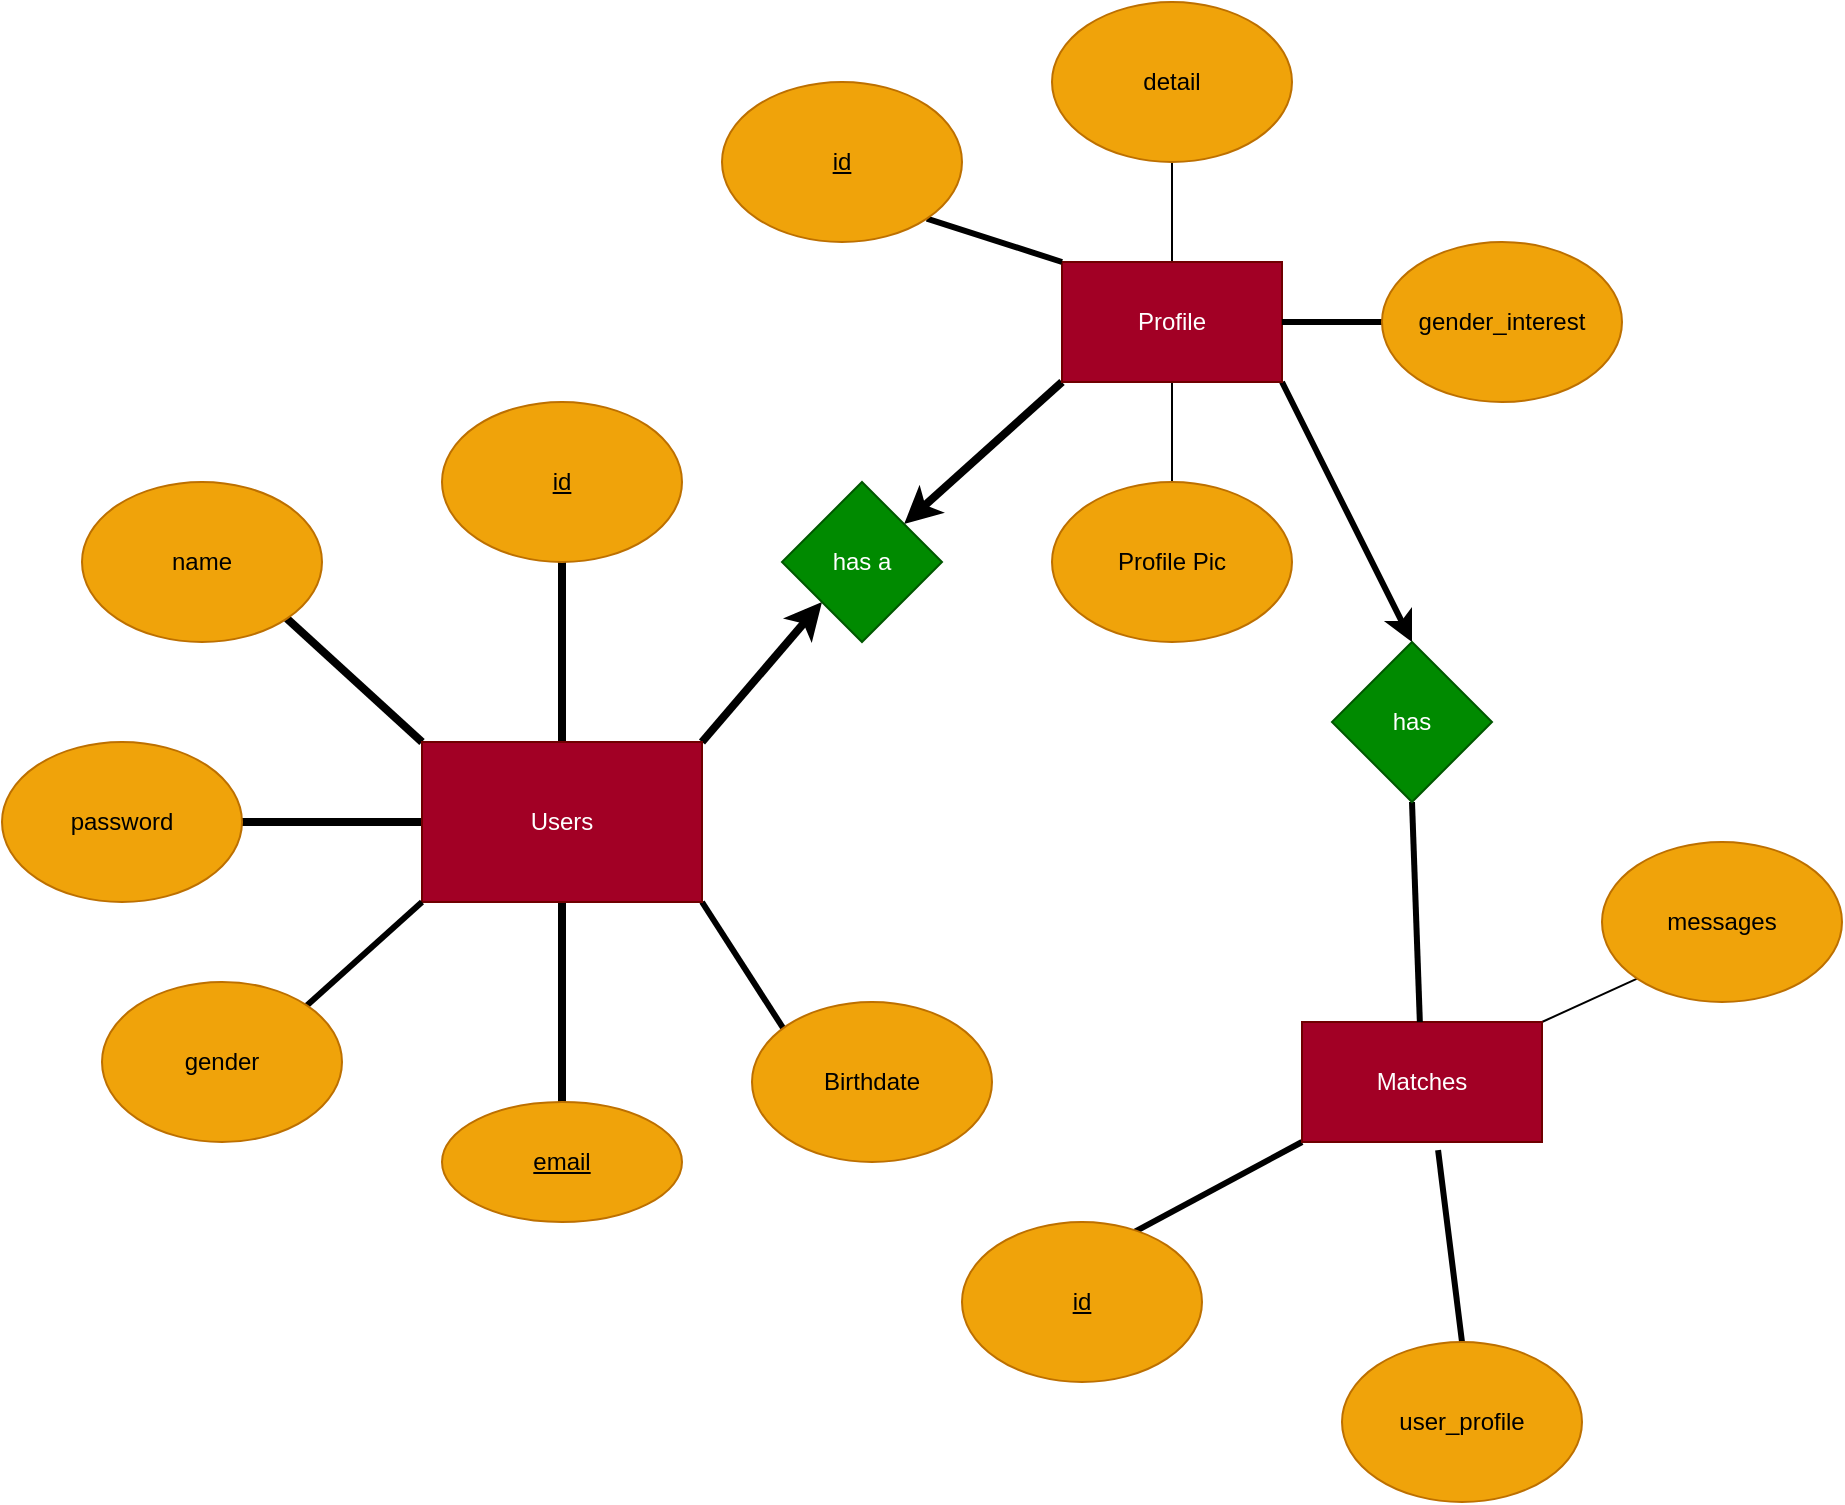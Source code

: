 <mxfile>
    <diagram id="hbJWTQINGCKdcyjshJs8" name="Page-1">
        <mxGraphModel dx="686" dy="765" grid="1" gridSize="10" guides="1" tooltips="1" connect="1" arrows="1" fold="1" page="1" pageScale="1" pageWidth="850" pageHeight="1100" math="0" shadow="0">
            <root>
                <mxCell id="0"/>
                <mxCell id="1" parent="0"/>
                <mxCell id="6" style="edgeStyle=none;html=1;exitX=0.5;exitY=0;exitDx=0;exitDy=0;entryX=0.5;entryY=1;entryDx=0;entryDy=0;endArrow=none;endFill=0;strokeWidth=4;" parent="1" source="2" target="5" edge="1">
                    <mxGeometry relative="1" as="geometry"/>
                </mxCell>
                <mxCell id="19" value="" style="edgeStyle=none;html=1;endArrow=none;endFill=0;strokeWidth=4;" parent="1" source="2" target="18" edge="1">
                    <mxGeometry relative="1" as="geometry"/>
                </mxCell>
                <mxCell id="28" style="edgeStyle=none;html=1;exitX=0;exitY=0;exitDx=0;exitDy=0;entryX=1;entryY=1;entryDx=0;entryDy=0;endArrow=none;endFill=0;strokeWidth=4;" parent="1" source="2" target="27" edge="1">
                    <mxGeometry relative="1" as="geometry"/>
                </mxCell>
                <mxCell id="30" style="edgeStyle=none;html=1;exitX=0;exitY=0.5;exitDx=0;exitDy=0;entryX=1;entryY=0.5;entryDx=0;entryDy=0;endArrow=none;endFill=0;strokeWidth=4;" parent="1" source="2" target="12" edge="1">
                    <mxGeometry relative="1" as="geometry"/>
                </mxCell>
                <mxCell id="34" style="edgeStyle=none;html=1;exitX=1;exitY=0;exitDx=0;exitDy=0;entryX=0;entryY=1;entryDx=0;entryDy=0;endArrow=classic;endFill=1;strokeWidth=4;" parent="1" source="2" target="32" edge="1">
                    <mxGeometry relative="1" as="geometry"/>
                </mxCell>
                <mxCell id="45" style="edgeStyle=none;html=1;exitX=1;exitY=1;exitDx=0;exitDy=0;entryX=0.167;entryY=0.25;entryDx=0;entryDy=0;entryPerimeter=0;endArrow=none;endFill=0;strokeWidth=3;" parent="1" source="2" target="44" edge="1">
                    <mxGeometry relative="1" as="geometry"/>
                </mxCell>
                <mxCell id="2" value="Users" style="rounded=0;whiteSpace=wrap;html=1;fillColor=#a20025;fontColor=#ffffff;strokeColor=#6F0000;" parent="1" vertex="1">
                    <mxGeometry x="260" y="370" width="140" height="80" as="geometry"/>
                </mxCell>
                <mxCell id="5" value="&lt;u&gt;id&lt;/u&gt;" style="ellipse;whiteSpace=wrap;html=1;fillColor=#f0a30a;fontColor=#000000;strokeColor=#BD7000;" parent="1" vertex="1">
                    <mxGeometry x="270" y="200" width="120" height="80" as="geometry"/>
                </mxCell>
                <mxCell id="12" value="password" style="ellipse;whiteSpace=wrap;html=1;fillColor=#f0a30a;fontColor=#000000;strokeColor=#BD7000;" parent="1" vertex="1">
                    <mxGeometry x="50" y="370" width="120" height="80" as="geometry"/>
                </mxCell>
                <mxCell id="18" value="&lt;u&gt;email&lt;/u&gt;" style="ellipse;whiteSpace=wrap;html=1;rounded=0;fillColor=#f0a30a;fontColor=#000000;strokeColor=#BD7000;" parent="1" vertex="1">
                    <mxGeometry x="270" y="550" width="120" height="60" as="geometry"/>
                </mxCell>
                <mxCell id="43" style="edgeStyle=none;html=1;exitX=1;exitY=0;exitDx=0;exitDy=0;entryX=0;entryY=1;entryDx=0;entryDy=0;endArrow=none;endFill=0;strokeWidth=3;" parent="1" source="22" target="2" edge="1">
                    <mxGeometry relative="1" as="geometry"/>
                </mxCell>
                <mxCell id="22" value="gender" style="ellipse;whiteSpace=wrap;html=1;rounded=0;fillColor=#f0a30a;fontColor=#000000;strokeColor=#BD7000;" parent="1" vertex="1">
                    <mxGeometry x="100" y="490" width="120" height="80" as="geometry"/>
                </mxCell>
                <mxCell id="27" value="name" style="ellipse;whiteSpace=wrap;html=1;fillColor=#f0a30a;fontColor=#000000;strokeColor=#BD7000;" parent="1" vertex="1">
                    <mxGeometry x="90" y="240" width="120" height="80" as="geometry"/>
                </mxCell>
                <mxCell id="35" style="edgeStyle=none;html=1;exitX=0;exitY=1;exitDx=0;exitDy=0;endArrow=classic;endFill=1;strokeWidth=4;" parent="1" source="31" target="32" edge="1">
                    <mxGeometry relative="1" as="geometry"/>
                </mxCell>
                <mxCell id="37" style="edgeStyle=none;html=1;exitX=0.5;exitY=1;exitDx=0;exitDy=0;endArrow=none;endFill=0;strokeWidth=1;" parent="1" source="31" target="36" edge="1">
                    <mxGeometry relative="1" as="geometry"/>
                </mxCell>
                <mxCell id="40" style="edgeStyle=none;html=1;exitX=0.5;exitY=0;exitDx=0;exitDy=0;entryX=0.5;entryY=1;entryDx=0;entryDy=0;endArrow=none;endFill=0;strokeWidth=1;" parent="1" source="31" target="38" edge="1">
                    <mxGeometry relative="1" as="geometry"/>
                </mxCell>
                <mxCell id="49" style="edgeStyle=none;html=1;exitX=1;exitY=1;exitDx=0;exitDy=0;entryX=0.5;entryY=0;entryDx=0;entryDy=0;endArrow=classic;endFill=1;strokeWidth=3;" parent="1" source="31" target="48" edge="1">
                    <mxGeometry relative="1" as="geometry"/>
                </mxCell>
                <mxCell id="31" value="Profile" style="rounded=0;whiteSpace=wrap;html=1;fillColor=#a20025;fontColor=#ffffff;strokeColor=#6F0000;" parent="1" vertex="1">
                    <mxGeometry x="580" y="130" width="110" height="60" as="geometry"/>
                </mxCell>
                <mxCell id="32" value="has a" style="rhombus;whiteSpace=wrap;html=1;fillColor=#008a00;fontColor=#ffffff;strokeColor=#005700;" parent="1" vertex="1">
                    <mxGeometry x="440" y="240" width="80" height="80" as="geometry"/>
                </mxCell>
                <mxCell id="36" value="Profile Pic" style="ellipse;whiteSpace=wrap;html=1;strokeWidth=1;fillColor=#f0a30a;fontColor=#000000;strokeColor=#BD7000;" parent="1" vertex="1">
                    <mxGeometry x="575" y="240" width="120" height="80" as="geometry"/>
                </mxCell>
                <mxCell id="38" value="detail" style="ellipse;whiteSpace=wrap;html=1;strokeWidth=1;fillColor=#f0a30a;fontColor=#000000;strokeColor=#BD7000;" parent="1" vertex="1">
                    <mxGeometry x="575" width="120" height="80" as="geometry"/>
                </mxCell>
                <mxCell id="42" style="edgeStyle=none;html=1;exitX=0;exitY=0.5;exitDx=0;exitDy=0;entryX=1;entryY=0.5;entryDx=0;entryDy=0;endArrow=none;endFill=0;strokeWidth=3;" parent="1" source="41" target="31" edge="1">
                    <mxGeometry relative="1" as="geometry"/>
                </mxCell>
                <mxCell id="41" value="gender_interest" style="ellipse;whiteSpace=wrap;html=1;strokeWidth=1;fillColor=#f0a30a;fontColor=#000000;strokeColor=#BD7000;" parent="1" vertex="1">
                    <mxGeometry x="740" y="120" width="120" height="80" as="geometry"/>
                </mxCell>
                <mxCell id="44" value="Birthdate" style="ellipse;whiteSpace=wrap;html=1;strokeWidth=1;fillColor=#f0a30a;fontColor=#000000;strokeColor=#BD7000;" parent="1" vertex="1">
                    <mxGeometry x="425" y="500" width="120" height="80" as="geometry"/>
                </mxCell>
                <mxCell id="52" style="edgeStyle=none;html=1;exitX=0;exitY=1;exitDx=0;exitDy=0;entryX=0.717;entryY=0.063;entryDx=0;entryDy=0;entryPerimeter=0;endArrow=none;endFill=0;strokeWidth=3;" parent="1" source="47" target="51" edge="1">
                    <mxGeometry relative="1" as="geometry"/>
                </mxCell>
                <mxCell id="58" style="edgeStyle=none;html=1;exitX=1;exitY=0;exitDx=0;exitDy=0;entryX=0;entryY=1;entryDx=0;entryDy=0;endArrow=none;endFill=0;strokeWidth=1;" parent="1" source="47" target="57" edge="1">
                    <mxGeometry relative="1" as="geometry"/>
                </mxCell>
                <mxCell id="47" value="Matches" style="rounded=0;whiteSpace=wrap;html=1;strokeWidth=1;fillColor=#a20025;fontColor=#ffffff;strokeColor=#6F0000;" parent="1" vertex="1">
                    <mxGeometry x="700" y="510" width="120" height="60" as="geometry"/>
                </mxCell>
                <mxCell id="50" style="edgeStyle=none;html=1;exitX=0.5;exitY=1;exitDx=0;exitDy=0;endArrow=none;endFill=0;strokeWidth=3;" parent="1" source="48" target="47" edge="1">
                    <mxGeometry relative="1" as="geometry"/>
                </mxCell>
                <mxCell id="48" value="has" style="rhombus;whiteSpace=wrap;html=1;strokeWidth=1;fillColor=#008a00;fontColor=#ffffff;strokeColor=#005700;" parent="1" vertex="1">
                    <mxGeometry x="715" y="320" width="80" height="80" as="geometry"/>
                </mxCell>
                <mxCell id="51" value="&lt;u&gt;id&lt;/u&gt;" style="ellipse;whiteSpace=wrap;html=1;strokeWidth=1;fillColor=#f0a30a;fontColor=#000000;strokeColor=#BD7000;" parent="1" vertex="1">
                    <mxGeometry x="530" y="610" width="120" height="80" as="geometry"/>
                </mxCell>
                <mxCell id="59" style="edgeStyle=none;html=1;exitX=0.5;exitY=0;exitDx=0;exitDy=0;entryX=0.567;entryY=1.067;entryDx=0;entryDy=0;entryPerimeter=0;endArrow=none;endFill=0;strokeWidth=3;" parent="1" source="53" target="47" edge="1">
                    <mxGeometry relative="1" as="geometry"/>
                </mxCell>
                <mxCell id="53" value="user_profile" style="ellipse;whiteSpace=wrap;html=1;strokeWidth=1;fillColor=#f0a30a;fontColor=#000000;strokeColor=#BD7000;" parent="1" vertex="1">
                    <mxGeometry x="720" y="670" width="120" height="80" as="geometry"/>
                </mxCell>
                <mxCell id="56" style="edgeStyle=none;html=1;exitX=1;exitY=1;exitDx=0;exitDy=0;entryX=0;entryY=0;entryDx=0;entryDy=0;endArrow=none;endFill=0;strokeWidth=3;" parent="1" source="55" target="31" edge="1">
                    <mxGeometry relative="1" as="geometry"/>
                </mxCell>
                <mxCell id="55" value="&lt;u&gt;id&lt;/u&gt;" style="ellipse;whiteSpace=wrap;html=1;strokeWidth=1;fillColor=#f0a30a;fontColor=#000000;strokeColor=#BD7000;" parent="1" vertex="1">
                    <mxGeometry x="410" y="40" width="120" height="80" as="geometry"/>
                </mxCell>
                <mxCell id="57" value="messages" style="ellipse;whiteSpace=wrap;html=1;strokeWidth=1;fillColor=#f0a30a;fontColor=#000000;strokeColor=#BD7000;" parent="1" vertex="1">
                    <mxGeometry x="850" y="420" width="120" height="80" as="geometry"/>
                </mxCell>
            </root>
        </mxGraphModel>
    </diagram>
</mxfile>